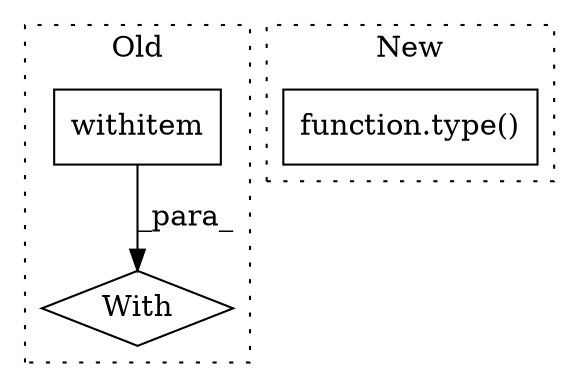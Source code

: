 digraph G {
subgraph cluster0 {
1 [label="With" a="39" s="7076,7086" l="5,24" shape="diamond"];
3 [label="withitem" a="49" s="7081" l="5" shape="box"];
label = "Old";
style="dotted";
}
subgraph cluster1 {
2 [label="function.type()" a="75" s="6807,6815" l="5,1" shape="box"];
label = "New";
style="dotted";
}
3 -> 1 [label="_para_"];
}